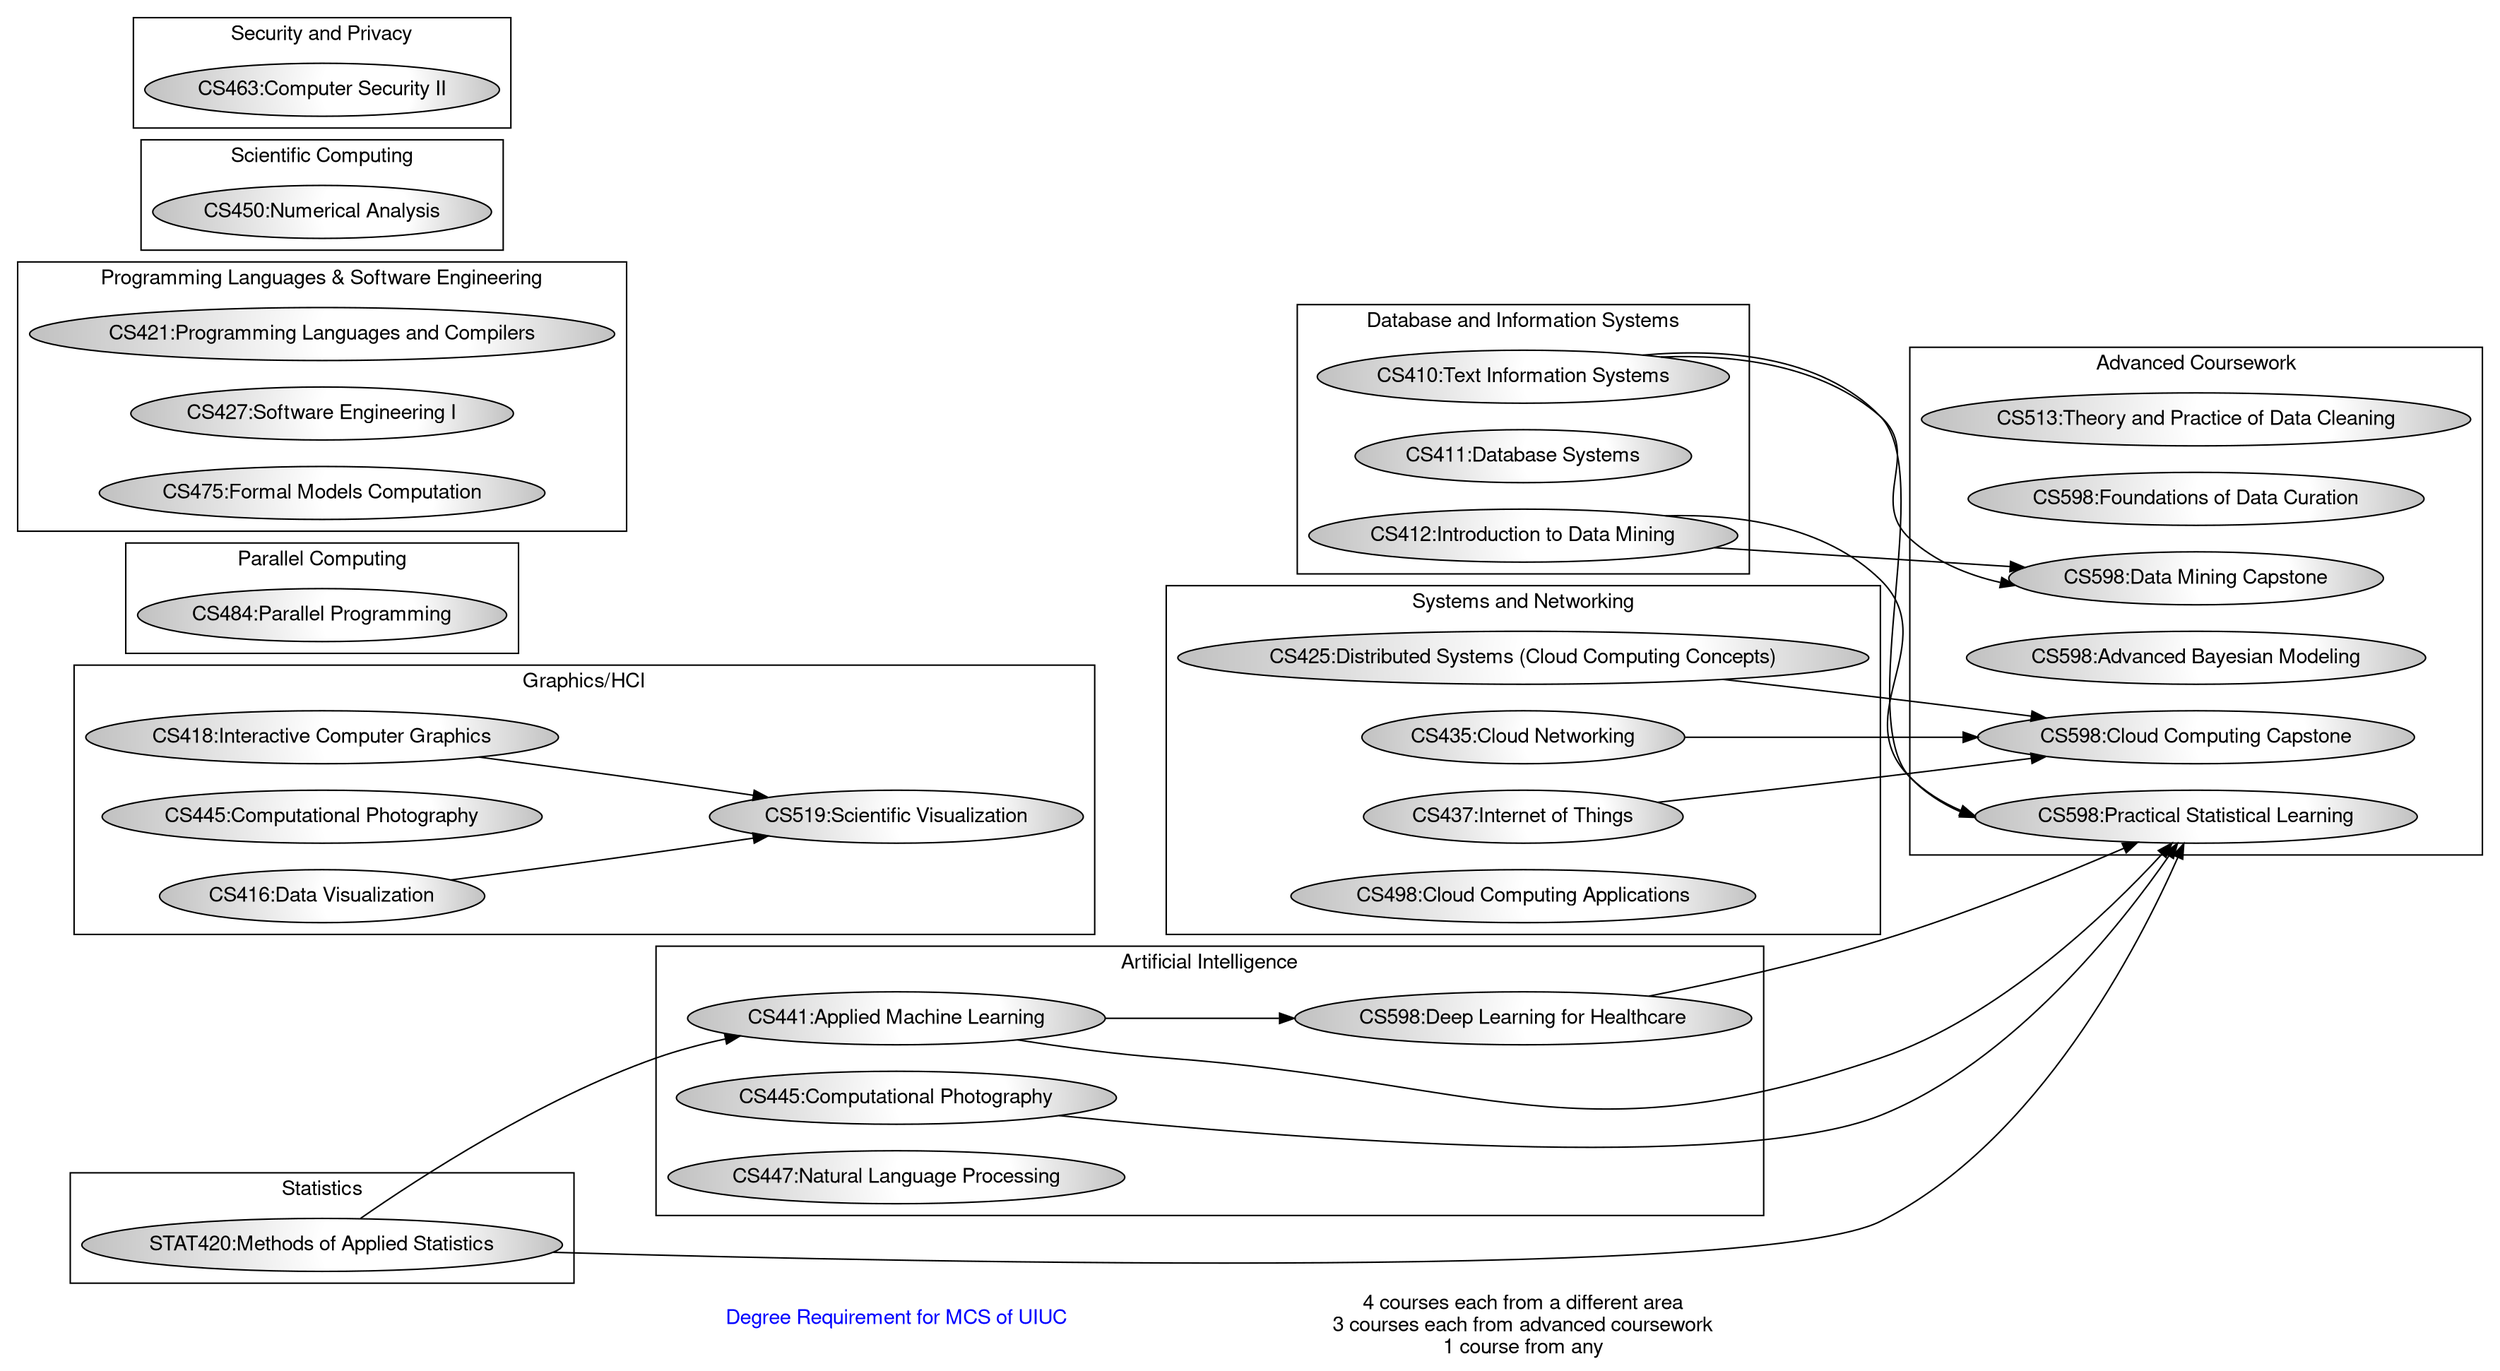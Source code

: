 digraph vert {
    graph [ rankdir = "LR"]
	fontname="Helvetica,Arial,sans-serif"
	node [fontname="Helvetica,Arial,sans-serif"]
	edge [fontname="Helvetica,Arial,sans-serif"]
	node [shape=ellipse fillcolor="white:gray" fontcolor="black"]
	
		node [style=radial]
		n11 [gradientangle=360 label="CS441:Applied Machine Learning" URL="https://ws.engr.illinois.edu/sitemanager/getfile.asp?id=2218"]; 
		n12 [gradientangle=360 label="CS445:Computational Photography" URL="https://ws.engr.illinois.edu/sitemanager/getfile.asp?id=572"];
		n13 [gradientangle=360 label="CS447:Natural Language Processing"];

		n21 [gradientangle=360 label="CS410:Text Information Systems" URL="https://ws.engr.illinois.edu/sitemanager/getfile.asp?id=515"];
		n22 [gradientangle=360 label="CS411:Database Systems" URL="https://ws.engr.illinois.edu/sitemanager/getfile.asp?id=513"];
		n23 [gradientangle=360 label="CS412:Introduction to Data Mining" URL="https://ws.engr.illinois.edu/sitemanager/getfile.asp?id=511"];


		n31 [gradientangle=360 label="CS418:Interactive Computer Graphics"];
		n32 [gradientangle=360 label="CS445:Computational Photography" URL="https://ws.engr.illinois.edu/sitemanager/getfile.asp?id=572"];
		n33 [gradientangle=360 label="CS416:Data Visualization" URL="https://ws.engr.illinois.edu/sitemanager/getfile.asp?id=507"];

		n41 [gradientangle=360 label="CS484:Parallel Programming" URL="https://ws.engr.illinois.edu/sitemanager/getfile.asp?id=500"];

		n51 [gradientangle=360 label="CS421:Programming Languages and Compilers"];
		n52 [gradientangle=360 label="CS427:Software Engineering I" URL="https://ws.engr.illinois.edu/sitemanager/getfile.asp?id=512"];
		n53 [gradientangle=360 label="CS475:Formal Models Computation"];

		n61 [gradientangle=360 label="CS450:Numerical Analysis" URL="https://ws.engr.illinois.edu/sitemanager/getfile.asp?id=573"];
		n62 [gradientangle=360 label="CS463:Computer Security II" URL="https://ws.engr.illinois.edu/sitemanager/getfile.asp?id=5461"];
		
		n71 [gradientangle=360 label="CS425:Distributed Systems (Cloud Computing Concepts)" URL="https://ws.engr.illinois.edu/sitemanager/getfile.asp?id=514"];
		n72 [gradientangle=360 label="CS435:Cloud Networking" URL="https://ws.engr.illinois.edu/sitemanager/getfile.asp?id=509"];
		n73 [gradientangle=360 label="CS437:Internet of Things" URL="https://ws.engr.illinois.edu/sitemanager/getfile.asp?id=2240"];
		n74 [gradientangle=360 label="CS498:Cloud Computing Applications" URL="https://ws.engr.illinois.edu/sitemanager/getfile.asp?id=510"];		
		
	
	
		n101 [gradientangle=360 label="CS513:Theory and Practice of Data Cleaning" URL="https://ws.engr.illinois.edu/sitemanager/getfile.asp?id=506"];		
		n102 [gradientangle=360 label="CS519:Scientific Visualization" URL="https://documentcloud.adobe.com/link/review?uri=urn:aaid:scds:US:78ef0a5f-6307-4635-8552-379d5cc15313#pageNum=1"];		
		n103 [gradientangle=360 label="CS598:Foundations of Data Curation" URL="https://ws.engr.illinois.edu/sitemanager/getfile.asp?id=505"];		
		n104 [gradientangle=360 label="CS598:Practical Statistical Learning" URL="https://ws.engr.illinois.edu/sitemanager/getfile.asp?id=502"];		
		n105 [gradientangle=360 label="CS598:Advanced Bayesian Modeling" URL="https://ws.engr.illinois.edu/sitemanager/getfile.asp?id=504"];
		n106 [gradientangle=360 label="CS598:Deep Learning for Healthcare" URL="https://ws.engr.illinois.edu/sitemanager/getfile.asp?id=2191"];		
		n107 [gradientangle=360 label="CS598:Cloud Computing Capstone" URL="https://ws.engr.illinois.edu/sitemanager/getfile.asp?id=508"];
		n108 [gradientangle=360 label="CS598:Data Mining Capstone" URL="https://ws.engr.illinois.edu/sitemanager/getfile.asp?id=503"];
		
		n201 [gradientangle=360 label="STAT420:Methods of Applied Statistics" URL="https://ws.engr.illinois.edu/sitemanager/getfile.asp?id=501"];		
	
	

	
	    subgraph cluster_1 {
		    label = "Artificial Intelligence";
		
            n11;
            n12;
            n13;
            n106;
	    }

	    subgraph cluster_2 {
		    label = "Database and Information Systems";
		
    		n21;
	    	n22;
		    n23;
	    }
	    
	subgraph cluster_3 {
		label = "Graphics/HCI";
		

		
		n31;
		n32;
		n33;
		n102;
	}
	
	subgraph cluster_4 {
		label = "Parallel Computing";
		

		
		n41;
	}

	subgraph cluster_5 {
		label = "Programming Languages & Software Engineering";
		

		
        n51;
        n52;
        n53;
	}

	subgraph cluster_6 {
		label = "Scientific Computing";


        n61;

	}

	subgraph cluster_7 {
		label = "Security and Privacy";

        n62;
	}

	subgraph cluster_8 {
		label = "Systems and Networking";

        n71;
        n72;
        n73;
        n74;
	}
	
	subgraph cluster_9 {
		label = "Theory and Algorithms";

        n53;
	}

	
	subgraph cluster_10 {
		label = "Advanced Coursework";

        n101;
        n102;
        n103;
        n104;
        n105;
        n106;
        n107;
        n108;
	}


	subgraph cluster_15 {
		label = "Statistics";

        n201
	}


    n201 -> {n11 n104};
    {n31 n33} -> n102;
    
    
    n11 -> n106;
#    n31 -> n102;
#    n33 -> n102;
    
    {n11 n12 n106 n21 n23 } -> n104;

    
#    n11 -> n104;
#    n12 -> n104;
#    n106 -> n104;
#    n21 -> n104;
#    n23 -> n104;
 
    {n71 n72 n73} -> n107;
    
#    n71 -> n107;
#    n72 -> n107;
#    n73 -> n107;
    
#    n23 -> n108;
#    n21 -> n108;
    
    {n23 n21} -> n108;
    
bottom [
    label = "Degree Requirement for MCS of UIUC"
    URL="https://siebelschool.illinois.edu/academics/graduate/professional-mcs/online-master-computer-science"
    shape = plaintext
    fillcolor="white"
    fontcolor=blue
    ]
    
n201->bottom[style=invis]

annotation1 [
    label = "4 courses each from a different area\n3 courses each from advanced coursework\n1 course from any"
    shape = plaintext
    fillcolor="white"
    fontcolor=black
    ]
bottom->annotation1[style=invis]    

}